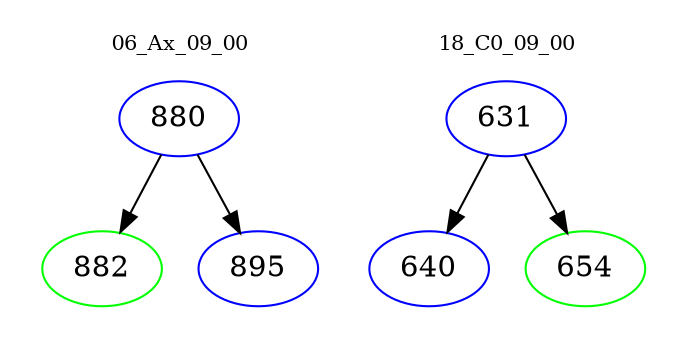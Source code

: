 digraph{
subgraph cluster_0 {
color = white
label = "06_Ax_09_00";
fontsize=10;
T0_880 [label="880", color="blue"]
T0_880 -> T0_882 [color="black"]
T0_882 [label="882", color="green"]
T0_880 -> T0_895 [color="black"]
T0_895 [label="895", color="blue"]
}
subgraph cluster_1 {
color = white
label = "18_C0_09_00";
fontsize=10;
T1_631 [label="631", color="blue"]
T1_631 -> T1_640 [color="black"]
T1_640 [label="640", color="blue"]
T1_631 -> T1_654 [color="black"]
T1_654 [label="654", color="green"]
}
}
